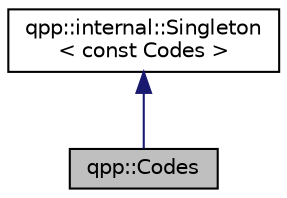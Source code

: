 digraph "qpp::Codes"
{
  edge [fontname="Helvetica",fontsize="10",labelfontname="Helvetica",labelfontsize="10"];
  node [fontname="Helvetica",fontsize="10",shape=record];
  Node2 [label="qpp::Codes",height=0.2,width=0.4,color="black", fillcolor="grey75", style="filled", fontcolor="black"];
  Node3 -> Node2 [dir="back",color="midnightblue",fontsize="10",style="solid",fontname="Helvetica"];
  Node3 [label="qpp::internal::Singleton\l\< const Codes \>",height=0.2,width=0.4,color="black", fillcolor="white", style="filled",URL="$classqpp_1_1internal_1_1_singleton.html"];
}

